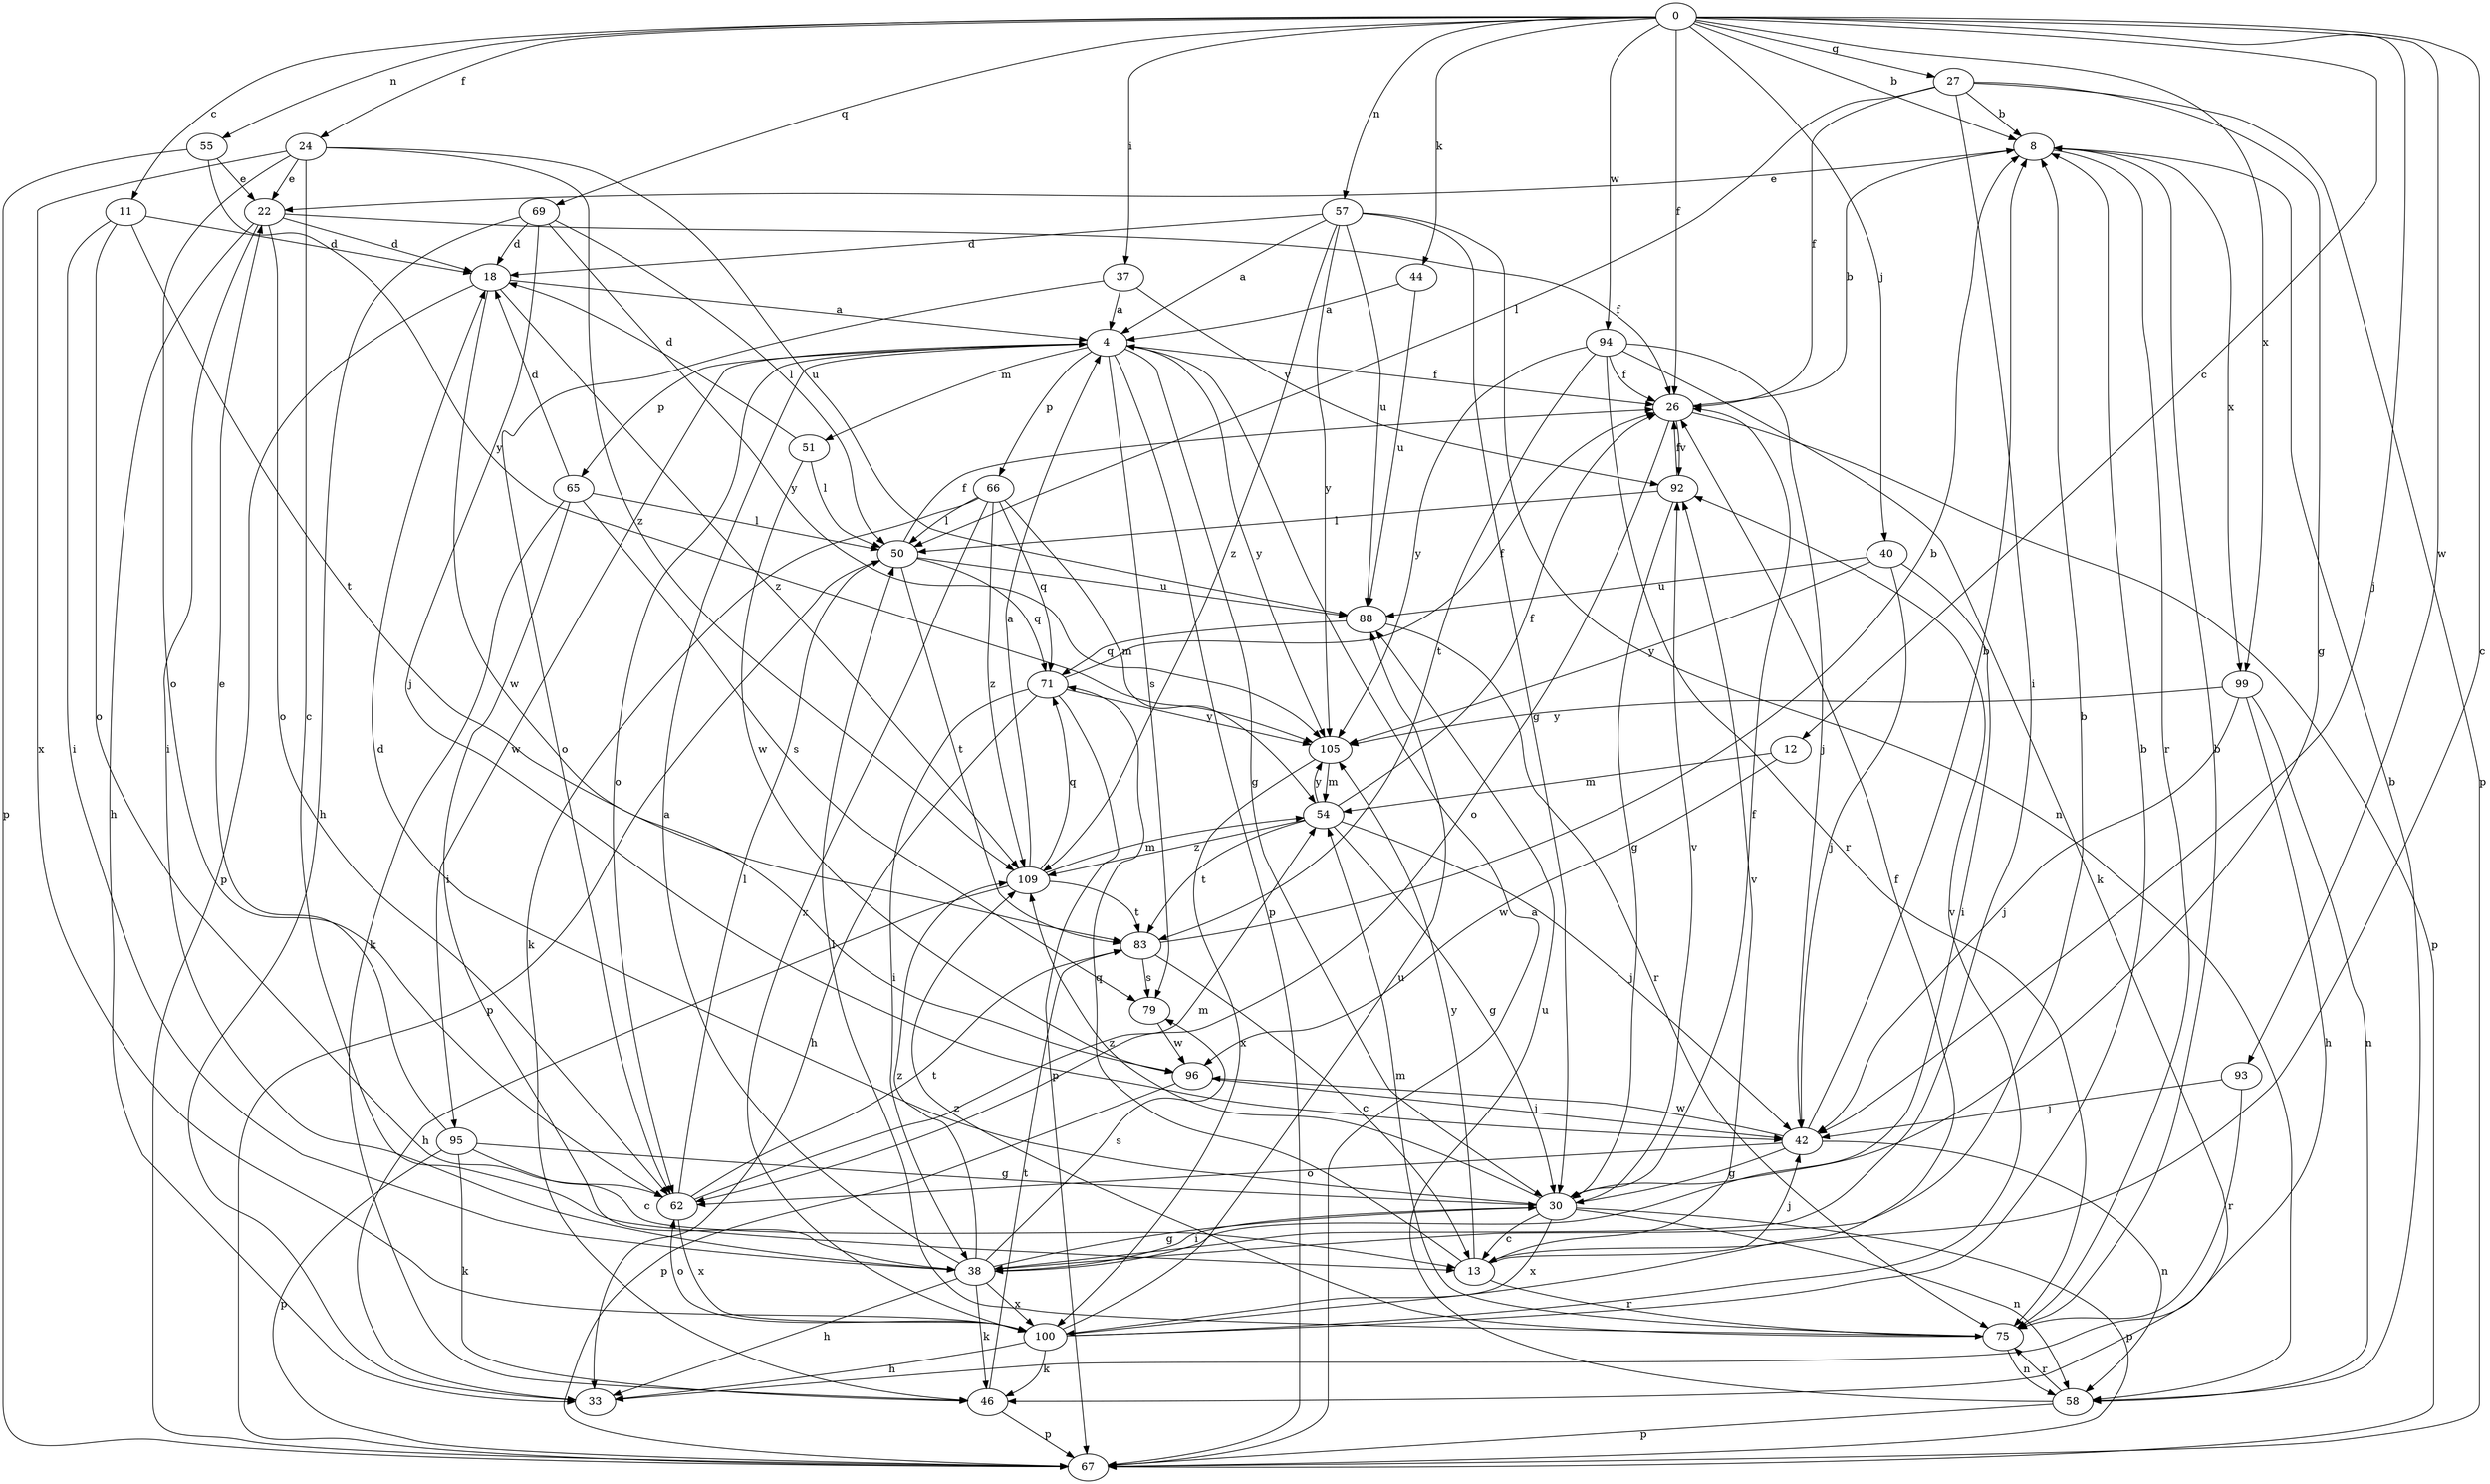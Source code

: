 strict digraph  {
0;
4;
8;
11;
12;
13;
18;
22;
24;
26;
27;
30;
33;
37;
38;
40;
42;
44;
46;
50;
51;
54;
55;
57;
58;
62;
65;
66;
67;
69;
71;
75;
79;
83;
88;
92;
93;
94;
95;
96;
99;
100;
105;
109;
0 -> 8  [label=b];
0 -> 11  [label=c];
0 -> 12  [label=c];
0 -> 13  [label=c];
0 -> 24  [label=f];
0 -> 26  [label=f];
0 -> 27  [label=g];
0 -> 37  [label=i];
0 -> 40  [label=j];
0 -> 42  [label=j];
0 -> 44  [label=k];
0 -> 55  [label=n];
0 -> 57  [label=n];
0 -> 69  [label=q];
0 -> 93  [label=w];
0 -> 94  [label=w];
0 -> 99  [label=x];
4 -> 26  [label=f];
4 -> 30  [label=g];
4 -> 51  [label=m];
4 -> 62  [label=o];
4 -> 65  [label=p];
4 -> 66  [label=p];
4 -> 67  [label=p];
4 -> 79  [label=s];
4 -> 95  [label=w];
4 -> 105  [label=y];
8 -> 22  [label=e];
8 -> 75  [label=r];
8 -> 99  [label=x];
11 -> 18  [label=d];
11 -> 38  [label=i];
11 -> 62  [label=o];
11 -> 83  [label=t];
12 -> 54  [label=m];
12 -> 96  [label=w];
13 -> 42  [label=j];
13 -> 71  [label=q];
13 -> 75  [label=r];
13 -> 92  [label=v];
13 -> 105  [label=y];
18 -> 4  [label=a];
18 -> 67  [label=p];
18 -> 96  [label=w];
18 -> 109  [label=z];
22 -> 18  [label=d];
22 -> 26  [label=f];
22 -> 33  [label=h];
22 -> 38  [label=i];
22 -> 62  [label=o];
24 -> 13  [label=c];
24 -> 22  [label=e];
24 -> 62  [label=o];
24 -> 88  [label=u];
24 -> 100  [label=x];
24 -> 109  [label=z];
26 -> 8  [label=b];
26 -> 62  [label=o];
26 -> 67  [label=p];
26 -> 92  [label=v];
27 -> 8  [label=b];
27 -> 26  [label=f];
27 -> 30  [label=g];
27 -> 38  [label=i];
27 -> 50  [label=l];
27 -> 67  [label=p];
30 -> 13  [label=c];
30 -> 18  [label=d];
30 -> 26  [label=f];
30 -> 38  [label=i];
30 -> 58  [label=n];
30 -> 67  [label=p];
30 -> 92  [label=v];
30 -> 100  [label=x];
30 -> 109  [label=z];
37 -> 4  [label=a];
37 -> 62  [label=o];
37 -> 92  [label=v];
38 -> 4  [label=a];
38 -> 8  [label=b];
38 -> 30  [label=g];
38 -> 33  [label=h];
38 -> 46  [label=k];
38 -> 79  [label=s];
38 -> 100  [label=x];
38 -> 109  [label=z];
40 -> 38  [label=i];
40 -> 42  [label=j];
40 -> 88  [label=u];
40 -> 105  [label=y];
42 -> 8  [label=b];
42 -> 30  [label=g];
42 -> 58  [label=n];
42 -> 62  [label=o];
42 -> 96  [label=w];
44 -> 4  [label=a];
44 -> 88  [label=u];
46 -> 67  [label=p];
46 -> 83  [label=t];
50 -> 26  [label=f];
50 -> 67  [label=p];
50 -> 71  [label=q];
50 -> 83  [label=t];
50 -> 88  [label=u];
51 -> 18  [label=d];
51 -> 50  [label=l];
51 -> 96  [label=w];
54 -> 26  [label=f];
54 -> 30  [label=g];
54 -> 42  [label=j];
54 -> 83  [label=t];
54 -> 105  [label=y];
54 -> 109  [label=z];
55 -> 22  [label=e];
55 -> 67  [label=p];
55 -> 105  [label=y];
57 -> 4  [label=a];
57 -> 18  [label=d];
57 -> 30  [label=g];
57 -> 58  [label=n];
57 -> 88  [label=u];
57 -> 105  [label=y];
57 -> 109  [label=z];
58 -> 8  [label=b];
58 -> 67  [label=p];
58 -> 75  [label=r];
58 -> 88  [label=u];
62 -> 50  [label=l];
62 -> 54  [label=m];
62 -> 83  [label=t];
62 -> 100  [label=x];
65 -> 18  [label=d];
65 -> 38  [label=i];
65 -> 46  [label=k];
65 -> 50  [label=l];
65 -> 79  [label=s];
66 -> 46  [label=k];
66 -> 50  [label=l];
66 -> 54  [label=m];
66 -> 71  [label=q];
66 -> 100  [label=x];
66 -> 109  [label=z];
67 -> 4  [label=a];
69 -> 18  [label=d];
69 -> 33  [label=h];
69 -> 42  [label=j];
69 -> 50  [label=l];
69 -> 105  [label=y];
71 -> 26  [label=f];
71 -> 33  [label=h];
71 -> 38  [label=i];
71 -> 67  [label=p];
71 -> 105  [label=y];
75 -> 8  [label=b];
75 -> 50  [label=l];
75 -> 54  [label=m];
75 -> 58  [label=n];
75 -> 109  [label=z];
79 -> 96  [label=w];
83 -> 8  [label=b];
83 -> 13  [label=c];
83 -> 79  [label=s];
88 -> 71  [label=q];
88 -> 75  [label=r];
92 -> 26  [label=f];
92 -> 30  [label=g];
92 -> 50  [label=l];
93 -> 42  [label=j];
93 -> 75  [label=r];
94 -> 26  [label=f];
94 -> 42  [label=j];
94 -> 46  [label=k];
94 -> 75  [label=r];
94 -> 83  [label=t];
94 -> 105  [label=y];
95 -> 13  [label=c];
95 -> 22  [label=e];
95 -> 30  [label=g];
95 -> 46  [label=k];
95 -> 67  [label=p];
96 -> 42  [label=j];
96 -> 67  [label=p];
99 -> 33  [label=h];
99 -> 42  [label=j];
99 -> 58  [label=n];
99 -> 105  [label=y];
100 -> 8  [label=b];
100 -> 26  [label=f];
100 -> 33  [label=h];
100 -> 46  [label=k];
100 -> 62  [label=o];
100 -> 88  [label=u];
100 -> 92  [label=v];
105 -> 54  [label=m];
105 -> 100  [label=x];
109 -> 4  [label=a];
109 -> 33  [label=h];
109 -> 54  [label=m];
109 -> 71  [label=q];
109 -> 83  [label=t];
}
